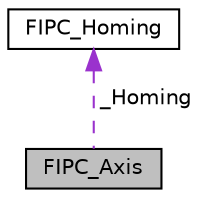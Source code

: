 digraph "FIPC_Axis"
{
 // LATEX_PDF_SIZE
  edge [fontname="Helvetica",fontsize="10",labelfontname="Helvetica",labelfontsize="10"];
  node [fontname="Helvetica",fontsize="10",shape=record];
  Node1 [label="FIPC_Axis",height=0.2,width=0.4,color="black", fillcolor="grey75", style="filled", fontcolor="black",tooltip="Clase que implementa el control de un eje."];
  Node2 -> Node1 [dir="back",color="darkorchid3",fontsize="10",style="dashed",label=" _Homing" ,fontname="Helvetica"];
  Node2 [label="FIPC_Homing",height=0.2,width=0.4,color="black", fillcolor="white", style="filled",URL="$d0/d66/class_f_i_p_c___homing.html",tooltip="Clase que implementa la búsqueda de la referencia cero."];
}
